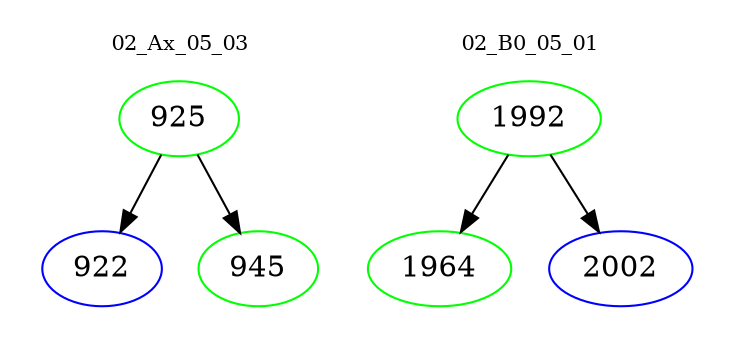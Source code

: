 digraph{
subgraph cluster_0 {
color = white
label = "02_Ax_05_03";
fontsize=10;
T0_925 [label="925", color="green"]
T0_925 -> T0_922 [color="black"]
T0_922 [label="922", color="blue"]
T0_925 -> T0_945 [color="black"]
T0_945 [label="945", color="green"]
}
subgraph cluster_1 {
color = white
label = "02_B0_05_01";
fontsize=10;
T1_1992 [label="1992", color="green"]
T1_1992 -> T1_1964 [color="black"]
T1_1964 [label="1964", color="green"]
T1_1992 -> T1_2002 [color="black"]
T1_2002 [label="2002", color="blue"]
}
}
